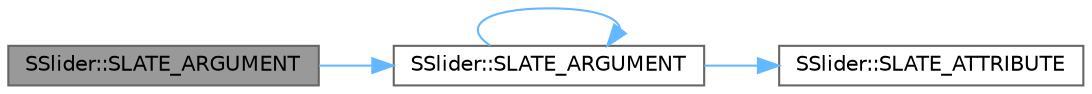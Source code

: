 digraph "SSlider::SLATE_ARGUMENT"
{
 // INTERACTIVE_SVG=YES
 // LATEX_PDF_SIZE
  bgcolor="transparent";
  edge [fontname=Helvetica,fontsize=10,labelfontname=Helvetica,labelfontsize=10];
  node [fontname=Helvetica,fontsize=10,shape=box,height=0.2,width=0.4];
  rankdir="LR";
  Node1 [id="Node000001",label="SSlider::SLATE_ARGUMENT",height=0.2,width=0.4,color="gray40", fillcolor="grey60", style="filled", fontcolor="black",tooltip="If refresh requests for the viewport should happen for all value changes."];
  Node1 -> Node2 [id="edge1_Node000001_Node000002",color="steelblue1",style="solid",tooltip=" "];
  Node2 [id="Node000002",label="SSlider::SLATE_ARGUMENT",height=0.2,width=0.4,color="grey40", fillcolor="white", style="filled",URL="$d7/db0/classSSlider.html#a05eac3034439886f32c6063dccedd96d",tooltip="Sets whether we have to lock input to change the slider value."];
  Node2 -> Node2 [id="edge2_Node000002_Node000002",color="steelblue1",style="solid",tooltip=" "];
  Node2 -> Node3 [id="edge3_Node000002_Node000003",color="steelblue1",style="solid",tooltip=" "];
  Node3 [id="Node000003",label="SSlider::SLATE_ATTRIBUTE",height=0.2,width=0.4,color="grey40", fillcolor="white", style="filled",URL="$d7/db0/classSSlider.html#a2462f74d1091cd8b8e936e98c2989999",tooltip="Whether the slidable area should be indented to fit the handle."];
}

